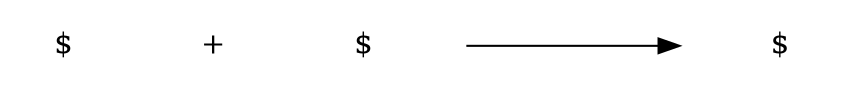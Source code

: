 digraph "" {
    graph[dpi="60";compound="true"];

    subgraph L {
        left[shape="none";label="$"];
    }

    subgraph AB {
        temp1[shape="none";label="+"];
    }

    subgraph R {
        right[shape="none";label="$"];
    }

    subgraph BC {
        node[color="invis";shape="point"];
        temp2b;
        temp2c;

        temp2b -> temp2c[constraint="false";label="wwwwwww";fontcolor="invis"];
    }

    subgraph Res {
        result[shape="none";label="$"];
    }
}
